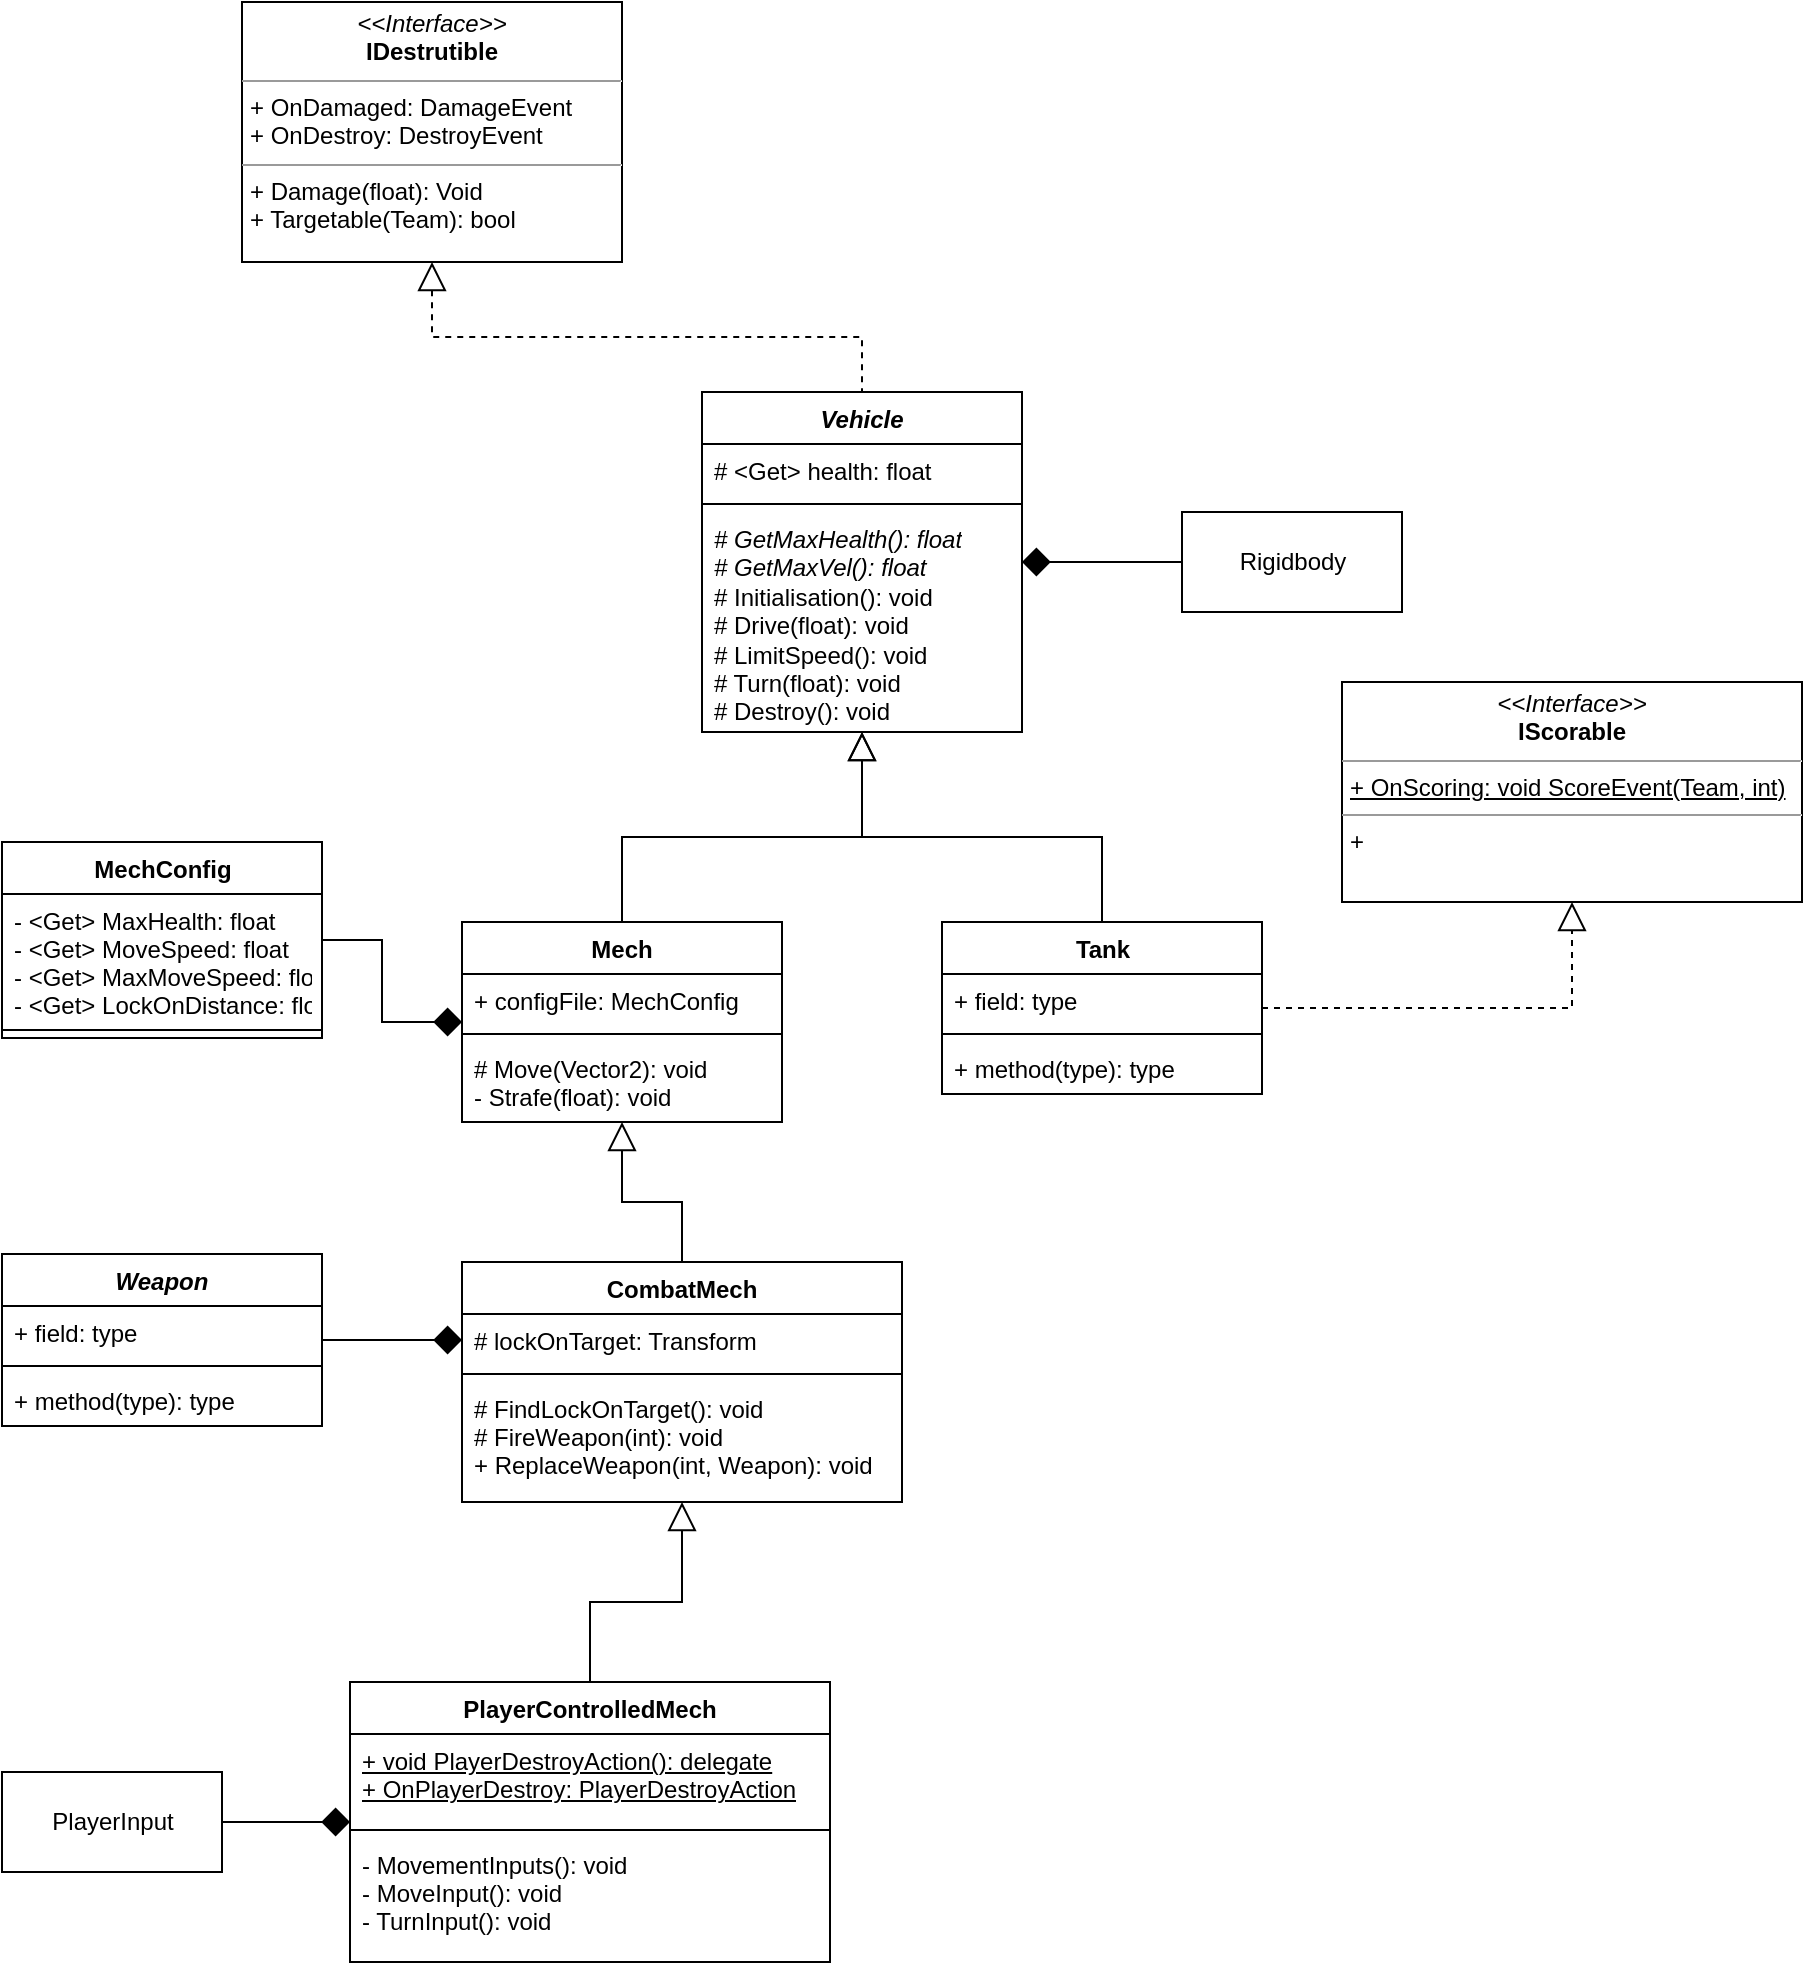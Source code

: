 <mxfile type="device" version="13.10.2" pages="2"><diagram id="-7HPnOR16BWb01fF3qtK" name="Vehicle"><mxGraphModel grid="1" dx="1038" dy="544" gridSize="10" guides="1" tooltips="1" connect="1" arrows="1" fold="1" page="0" pageScale="1" pageWidth="827" pageHeight="1169" math="0" shadow="0"><root><mxCell id="0"/><mxCell id="1" parent="0"/><mxCell id="H_HhHUgfAsrbI8HpLk13-12" parent="1" target="H_HhHUgfAsrbI8HpLk13-11" edge="1" style="edgeStyle=orthogonalEdgeStyle;rounded=0;orthogonalLoop=1;jettySize=auto;html=1;startArrow=diamond;startFill=1;startSize=12;sourcePerimeterSpacing=0;endArrow=none;endFill=0;endSize=12;" source="H_HhHUgfAsrbI8HpLk13-1"><mxGeometry as="geometry" relative="1"/></mxCell><mxCell id="H_HhHUgfAsrbI8HpLk13-14" parent="1" target="H_HhHUgfAsrbI8HpLk13-5" edge="1" style="edgeStyle=orthogonalEdgeStyle;rounded=0;orthogonalLoop=1;jettySize=auto;html=1;startArrow=block;startFill=0;startSize=12;sourcePerimeterSpacing=0;endArrow=none;endFill=0;endSize=12;" source="H_HhHUgfAsrbI8HpLk13-1"><mxGeometry as="geometry" relative="1"/></mxCell><mxCell id="H_HhHUgfAsrbI8HpLk13-1" value="Vehicle" parent="1" style="swimlane;fontStyle=3;align=center;verticalAlign=top;childLayout=stackLayout;horizontal=1;startSize=26;horizontalStack=0;resizeParent=1;resizeParentMax=0;resizeLast=0;collapsible=1;marginBottom=0;" vertex="1"><mxGeometry as="geometry" y="235" x="350" height="170" width="160"/></mxCell><mxCell id="H_HhHUgfAsrbI8HpLk13-2" value="# &lt;Get&gt; health: float" parent="H_HhHUgfAsrbI8HpLk13-1" style="text;strokeColor=none;fillColor=none;align=left;verticalAlign=top;spacingLeft=4;spacingRight=4;overflow=hidden;rotatable=0;points=[[0,0.5],[1,0.5]];portConstraint=eastwest;" vertex="1"><mxGeometry as="geometry" y="26" height="26" width="160"/></mxCell><mxCell id="H_HhHUgfAsrbI8HpLk13-3" value="" parent="H_HhHUgfAsrbI8HpLk13-1" style="line;strokeWidth=1;fillColor=none;align=left;verticalAlign=middle;spacingTop=-1;spacingLeft=3;spacingRight=3;rotatable=0;labelPosition=right;points=[];portConstraint=eastwest;" vertex="1"><mxGeometry as="geometry" y="52" height="8" width="160"/></mxCell><mxCell id="H_HhHUgfAsrbI8HpLk13-4" value="&lt;i&gt;# GetMaxHealth(): float&lt;br&gt;# GetMaxVel(): float&lt;/i&gt;&lt;br&gt;# Initialisation(): void&lt;br&gt;# Drive(float): void&lt;br&gt;# LimitSpeed(): void&lt;br&gt;# Turn(float): void&lt;br&gt;# Destroy(): void" parent="H_HhHUgfAsrbI8HpLk13-1" style="text;strokeColor=none;fillColor=none;align=left;verticalAlign=top;spacingLeft=4;spacingRight=4;overflow=hidden;rotatable=0;points=[[0,0.5],[1,0.5]];portConstraint=eastwest;html=1;" vertex="1"><mxGeometry as="geometry" y="60" height="110" width="160"/></mxCell><mxCell id="H_HhHUgfAsrbI8HpLk13-19" parent="1" target="H_HhHUgfAsrbI8HpLk13-15" edge="1" style="edgeStyle=orthogonalEdgeStyle;rounded=0;orthogonalLoop=1;jettySize=auto;html=1;startArrow=block;startFill=0;startSize=12;sourcePerimeterSpacing=0;endArrow=none;endFill=0;endSize=12;" source="H_HhHUgfAsrbI8HpLk13-5"><mxGeometry as="geometry" relative="1"/></mxCell><mxCell id="H_HhHUgfAsrbI8HpLk13-37" parent="1" target="H_HhHUgfAsrbI8HpLk13-33" edge="1" style="edgeStyle=orthogonalEdgeStyle;rounded=0;orthogonalLoop=1;jettySize=auto;html=1;startArrow=diamond;startFill=1;startSize=12;sourcePerimeterSpacing=0;endArrow=none;endFill=0;endSize=12;" source="H_HhHUgfAsrbI8HpLk13-5"><mxGeometry as="geometry" relative="1"/></mxCell><mxCell id="H_HhHUgfAsrbI8HpLk13-5" value="Mech" parent="1" style="swimlane;fontStyle=1;align=center;verticalAlign=top;childLayout=stackLayout;horizontal=1;startSize=26;horizontalStack=0;resizeParent=1;resizeParentMax=0;resizeLast=0;collapsible=1;marginBottom=0;" vertex="1"><mxGeometry as="geometry" y="500" x="230" height="100" width="160"/></mxCell><mxCell id="H_HhHUgfAsrbI8HpLk13-6" value="+ configFile: MechConfig" parent="H_HhHUgfAsrbI8HpLk13-5" style="text;strokeColor=none;fillColor=none;align=left;verticalAlign=top;spacingLeft=4;spacingRight=4;overflow=hidden;rotatable=0;points=[[0,0.5],[1,0.5]];portConstraint=eastwest;" vertex="1"><mxGeometry as="geometry" y="26" height="26" width="160"/></mxCell><mxCell id="H_HhHUgfAsrbI8HpLk13-7" value="" parent="H_HhHUgfAsrbI8HpLk13-5" style="line;strokeWidth=1;fillColor=none;align=left;verticalAlign=middle;spacingTop=-1;spacingLeft=3;spacingRight=3;rotatable=0;labelPosition=right;points=[];portConstraint=eastwest;" vertex="1"><mxGeometry as="geometry" y="52" height="8" width="160"/></mxCell><mxCell id="H_HhHUgfAsrbI8HpLk13-8" value="# Move(Vector2): void&#10;- Strafe(float): void" parent="H_HhHUgfAsrbI8HpLk13-5" style="text;strokeColor=none;fillColor=none;align=left;verticalAlign=top;spacingLeft=4;spacingRight=4;overflow=hidden;rotatable=0;points=[[0,0.5],[1,0.5]];portConstraint=eastwest;" vertex="1"><mxGeometry as="geometry" y="60" height="40" width="160"/></mxCell><mxCell id="H_HhHUgfAsrbI8HpLk13-10" parent="1" target="H_HhHUgfAsrbI8HpLk13-1" edge="1" style="edgeStyle=orthogonalEdgeStyle;rounded=0;orthogonalLoop=1;jettySize=auto;html=1;exitX=0.5;exitY=1;exitDx=0;exitDy=0;startArrow=block;startFill=0;endArrow=none;endFill=0;dashed=1;sourcePerimeterSpacing=0;startSize=12;endSize=12;" source="H_HhHUgfAsrbI8HpLk13-9"><mxGeometry as="geometry" relative="1"/></mxCell><mxCell id="H_HhHUgfAsrbI8HpLk13-9" value="&lt;p style=&quot;margin: 0px ; margin-top: 4px ; text-align: center&quot;&gt;&lt;i&gt;&amp;lt;&amp;lt;Interface&amp;gt;&amp;gt;&lt;/i&gt;&lt;br&gt;&lt;b&gt;IDestrutible&lt;/b&gt;&lt;/p&gt;&lt;hr size=&quot;1&quot;&gt;&lt;p style=&quot;margin: 0px ; margin-left: 4px&quot;&gt;+ OnDamaged: DamageEvent&lt;br&gt;+ OnDestroy: DestroyEvent&lt;/p&gt;&lt;hr size=&quot;1&quot;&gt;&lt;p style=&quot;margin: 0px ; margin-left: 4px&quot;&gt;+ Damage(float): Void&lt;/p&gt;&lt;p style=&quot;margin: 0px ; margin-left: 4px&quot;&gt;+ Targetable(Team): bool&lt;/p&gt;" parent="1" style="verticalAlign=top;align=left;overflow=fill;fontSize=12;fontFamily=Helvetica;html=1;" vertex="1"><mxGeometry as="geometry" y="40" x="120" height="130" width="190"/></mxCell><mxCell id="H_HhHUgfAsrbI8HpLk13-11" value="Rigidbody" parent="1" style="html=1;" vertex="1"><mxGeometry as="geometry" y="295" x="590" height="50" width="110"/></mxCell><mxCell id="H_HhHUgfAsrbI8HpLk13-32" parent="1" target="H_HhHUgfAsrbI8HpLk13-26" edge="1" style="edgeStyle=orthogonalEdgeStyle;rounded=0;orthogonalLoop=1;jettySize=auto;html=1;startArrow=block;startFill=0;startSize=12;sourcePerimeterSpacing=0;endArrow=none;endFill=0;endSize=12;" source="H_HhHUgfAsrbI8HpLk13-15"><mxGeometry as="geometry" relative="1"/></mxCell><mxCell id="H_HhHUgfAsrbI8HpLk13-15" value="CombatMech" parent="1" style="swimlane;fontStyle=1;align=center;verticalAlign=top;childLayout=stackLayout;horizontal=1;startSize=26;horizontalStack=0;resizeParent=1;resizeParentMax=0;resizeLast=0;collapsible=1;marginBottom=0;" vertex="1"><mxGeometry as="geometry" y="670" x="230" height="120" width="220"/></mxCell><mxCell id="H_HhHUgfAsrbI8HpLk13-16" value="# lockOnTarget: Transform" parent="H_HhHUgfAsrbI8HpLk13-15" style="text;strokeColor=none;fillColor=none;align=left;verticalAlign=top;spacingLeft=4;spacingRight=4;overflow=hidden;rotatable=0;points=[[0,0.5],[1,0.5]];portConstraint=eastwest;" vertex="1"><mxGeometry as="geometry" y="26" height="26" width="220"/></mxCell><mxCell id="H_HhHUgfAsrbI8HpLk13-17" value="" parent="H_HhHUgfAsrbI8HpLk13-15" style="line;strokeWidth=1;fillColor=none;align=left;verticalAlign=middle;spacingTop=-1;spacingLeft=3;spacingRight=3;rotatable=0;labelPosition=right;points=[];portConstraint=eastwest;" vertex="1"><mxGeometry as="geometry" y="52" height="8" width="220"/></mxCell><mxCell id="H_HhHUgfAsrbI8HpLk13-18" value="# FindLockOnTarget(): void&#10;# FireWeapon(int): void&#10;+ ReplaceWeapon(int, Weapon): void" parent="H_HhHUgfAsrbI8HpLk13-15" style="text;strokeColor=none;fillColor=none;align=left;verticalAlign=top;spacingLeft=4;spacingRight=4;overflow=hidden;rotatable=0;points=[[0,0.5],[1,0.5]];portConstraint=eastwest;" vertex="1"><mxGeometry as="geometry" y="60" height="60" width="220"/></mxCell><mxCell id="H_HhHUgfAsrbI8HpLk13-21" value="Weapon" parent="1" style="swimlane;fontStyle=3;align=center;verticalAlign=top;childLayout=stackLayout;horizontal=1;startSize=26;horizontalStack=0;resizeParent=1;resizeParentMax=0;resizeLast=0;collapsible=1;marginBottom=0;" vertex="1"><mxGeometry as="geometry" y="666" height="86" width="160"/></mxCell><mxCell id="H_HhHUgfAsrbI8HpLk13-22" value="+ field: type" parent="H_HhHUgfAsrbI8HpLk13-21" style="text;strokeColor=none;fillColor=none;align=left;verticalAlign=top;spacingLeft=4;spacingRight=4;overflow=hidden;rotatable=0;points=[[0,0.5],[1,0.5]];portConstraint=eastwest;" vertex="1"><mxGeometry as="geometry" y="26" height="26" width="160"/></mxCell><mxCell id="H_HhHUgfAsrbI8HpLk13-23" value="" parent="H_HhHUgfAsrbI8HpLk13-21" style="line;strokeWidth=1;fillColor=none;align=left;verticalAlign=middle;spacingTop=-1;spacingLeft=3;spacingRight=3;rotatable=0;labelPosition=right;points=[];portConstraint=eastwest;" vertex="1"><mxGeometry as="geometry" y="52" height="8" width="160"/></mxCell><mxCell id="H_HhHUgfAsrbI8HpLk13-24" value="+ method(type): type" parent="H_HhHUgfAsrbI8HpLk13-21" style="text;strokeColor=none;fillColor=none;align=left;verticalAlign=top;spacingLeft=4;spacingRight=4;overflow=hidden;rotatable=0;points=[[0,0.5],[1,0.5]];portConstraint=eastwest;" vertex="1"><mxGeometry as="geometry" y="60" height="26" width="160"/></mxCell><mxCell id="H_HhHUgfAsrbI8HpLk13-25" parent="1" target="H_HhHUgfAsrbI8HpLk13-21" edge="1" style="edgeStyle=orthogonalEdgeStyle;rounded=0;orthogonalLoop=1;jettySize=auto;html=1;startArrow=diamond;startFill=1;startSize=12;sourcePerimeterSpacing=0;endArrow=none;endFill=0;endSize=12;" source="H_HhHUgfAsrbI8HpLk13-16"><mxGeometry as="geometry" relative="1"/></mxCell><mxCell id="H_HhHUgfAsrbI8HpLk13-31" parent="1" target="H_HhHUgfAsrbI8HpLk13-30" edge="1" style="edgeStyle=orthogonalEdgeStyle;rounded=0;orthogonalLoop=1;jettySize=auto;html=1;startArrow=diamond;startFill=1;startSize=12;sourcePerimeterSpacing=0;endArrow=none;endFill=0;endSize=12;" source="H_HhHUgfAsrbI8HpLk13-26"><mxGeometry as="geometry" relative="1"/></mxCell><mxCell id="H_HhHUgfAsrbI8HpLk13-26" value="PlayerControlledMech" parent="1" style="swimlane;fontStyle=1;align=center;verticalAlign=top;childLayout=stackLayout;horizontal=1;startSize=26;horizontalStack=0;resizeParent=1;resizeParentMax=0;resizeLast=0;collapsible=1;marginBottom=0;" vertex="1"><mxGeometry as="geometry" y="880" x="174" height="140" width="240"/></mxCell><mxCell id="H_HhHUgfAsrbI8HpLk13-27" value="&lt;u&gt;+ void PlayerDestroyAction(): delegate&lt;br&gt;+ OnPlayerDestroy: PlayerDestroyAction&lt;/u&gt;" parent="H_HhHUgfAsrbI8HpLk13-26" style="text;strokeColor=none;fillColor=none;align=left;verticalAlign=top;spacingLeft=4;spacingRight=4;overflow=hidden;rotatable=0;points=[[0,0.5],[1,0.5]];portConstraint=eastwest;html=1;" vertex="1"><mxGeometry as="geometry" y="26" height="44" width="240"/></mxCell><mxCell id="H_HhHUgfAsrbI8HpLk13-28" value="" parent="H_HhHUgfAsrbI8HpLk13-26" style="line;strokeWidth=1;fillColor=none;align=left;verticalAlign=middle;spacingTop=-1;spacingLeft=3;spacingRight=3;rotatable=0;labelPosition=right;points=[];portConstraint=eastwest;" vertex="1"><mxGeometry as="geometry" y="70" height="8" width="240"/></mxCell><mxCell id="H_HhHUgfAsrbI8HpLk13-29" value="- MovementInputs(): void&#10;- MoveInput(): void&#10;- TurnInput(): void" parent="H_HhHUgfAsrbI8HpLk13-26" style="text;strokeColor=none;fillColor=none;align=left;verticalAlign=top;spacingLeft=4;spacingRight=4;overflow=hidden;rotatable=0;points=[[0,0.5],[1,0.5]];portConstraint=eastwest;" vertex="1"><mxGeometry as="geometry" y="78" height="62" width="240"/></mxCell><mxCell id="H_HhHUgfAsrbI8HpLk13-30" value="PlayerInput" parent="1" style="html=1;" vertex="1"><mxGeometry as="geometry" y="925" height="50" width="110"/></mxCell><mxCell id="H_HhHUgfAsrbI8HpLk13-33" value="MechConfig" parent="1" style="swimlane;fontStyle=1;align=center;verticalAlign=top;childLayout=stackLayout;horizontal=1;startSize=26;horizontalStack=0;resizeParent=1;resizeParentMax=0;resizeLast=0;collapsible=1;marginBottom=0;html=1;" vertex="1"><mxGeometry as="geometry" y="460" height="98" width="160"/></mxCell><mxCell id="H_HhHUgfAsrbI8HpLk13-34" value="- &lt;Get&gt; MaxHealth: float&#10;- &lt;Get&gt; MoveSpeed: float&#10;- &lt;Get&gt; MaxMoveSpeed: float&#10;- &lt;Get&gt; LockOnDistance: float" parent="H_HhHUgfAsrbI8HpLk13-33" style="text;strokeColor=none;fillColor=none;align=left;verticalAlign=top;spacingLeft=4;spacingRight=4;overflow=hidden;rotatable=0;points=[[0,0.5],[1,0.5]];portConstraint=eastwest;" vertex="1"><mxGeometry as="geometry" y="26" height="64" width="160"/></mxCell><mxCell id="H_HhHUgfAsrbI8HpLk13-35" value="" parent="H_HhHUgfAsrbI8HpLk13-33" style="line;strokeWidth=1;fillColor=none;align=left;verticalAlign=middle;spacingTop=-1;spacingLeft=3;spacingRight=3;rotatable=0;labelPosition=right;points=[];portConstraint=eastwest;" vertex="1"><mxGeometry as="geometry" y="90" height="8" width="160"/></mxCell><mxCell id="_CY9t4s2dS_QLHC7TRLV-1" value="&lt;p style=&quot;margin: 0px ; margin-top: 4px ; text-align: center&quot;&gt;&lt;i&gt;&amp;lt;&amp;lt;Interface&amp;gt;&amp;gt;&lt;/i&gt;&lt;br&gt;&lt;b&gt;IScorable&lt;/b&gt;&lt;/p&gt;&lt;hr size=&quot;1&quot;&gt;&lt;p style=&quot;margin: 0px ; margin-left: 4px&quot;&gt;&lt;u&gt;+ OnScoring: void ScoreEvent(Team, int)&lt;/u&gt;&lt;/p&gt;&lt;hr size=&quot;1&quot;&gt;&lt;p style=&quot;margin: 0px ; margin-left: 4px&quot;&gt;+&amp;nbsp;&lt;/p&gt;" parent="1" style="verticalAlign=top;align=left;overflow=fill;fontSize=12;fontFamily=Helvetica;html=1;" vertex="1"><mxGeometry as="geometry" y="380" x="670" height="110" width="230"/></mxCell><mxCell id="_CY9t4s2dS_QLHC7TRLV-7" parent="1" target="H_HhHUgfAsrbI8HpLk13-1" edge="1" style="edgeStyle=orthogonalEdgeStyle;rounded=0;orthogonalLoop=1;jettySize=auto;html=1;exitX=0.5;exitY=0;exitDx=0;exitDy=0;startArrow=none;startFill=0;startSize=12;sourcePerimeterSpacing=0;endArrow=block;endFill=0;endSize=12;" source="_CY9t4s2dS_QLHC7TRLV-2"><mxGeometry as="geometry" relative="1"/></mxCell><mxCell id="_CY9t4s2dS_QLHC7TRLV-9" parent="1" target="_CY9t4s2dS_QLHC7TRLV-1" edge="1" style="edgeStyle=orthogonalEdgeStyle;rounded=0;orthogonalLoop=1;jettySize=auto;html=1;startArrow=none;startFill=0;startSize=12;sourcePerimeterSpacing=0;endArrow=block;endFill=0;endSize=12;dashed=1;" source="_CY9t4s2dS_QLHC7TRLV-2"><mxGeometry as="geometry" relative="1"/></mxCell><mxCell id="_CY9t4s2dS_QLHC7TRLV-2" value="Tank" parent="1" style="swimlane;fontStyle=1;align=center;verticalAlign=top;childLayout=stackLayout;horizontal=1;startSize=26;horizontalStack=0;resizeParent=1;resizeParentMax=0;resizeLast=0;collapsible=1;marginBottom=0;html=1;" vertex="1"><mxGeometry as="geometry" y="500" x="470" height="86" width="160"/></mxCell><mxCell id="_CY9t4s2dS_QLHC7TRLV-3" value="+ field: type" parent="_CY9t4s2dS_QLHC7TRLV-2" style="text;strokeColor=none;fillColor=none;align=left;verticalAlign=top;spacingLeft=4;spacingRight=4;overflow=hidden;rotatable=0;points=[[0,0.5],[1,0.5]];portConstraint=eastwest;" vertex="1"><mxGeometry as="geometry" y="26" height="26" width="160"/></mxCell><mxCell id="_CY9t4s2dS_QLHC7TRLV-4" value="" parent="_CY9t4s2dS_QLHC7TRLV-2" style="line;strokeWidth=1;fillColor=none;align=left;verticalAlign=middle;spacingTop=-1;spacingLeft=3;spacingRight=3;rotatable=0;labelPosition=right;points=[];portConstraint=eastwest;" vertex="1"><mxGeometry as="geometry" y="52" height="8" width="160"/></mxCell><mxCell id="_CY9t4s2dS_QLHC7TRLV-5" value="+ method(type): type" parent="_CY9t4s2dS_QLHC7TRLV-2" style="text;strokeColor=none;fillColor=none;align=left;verticalAlign=top;spacingLeft=4;spacingRight=4;overflow=hidden;rotatable=0;points=[[0,0.5],[1,0.5]];portConstraint=eastwest;" vertex="1"><mxGeometry as="geometry" y="60" height="26" width="160"/></mxCell></root></mxGraphModel></diagram><diagram id="ncX-vsz4IHQwsWarPe91" name="ScoreSystem"><mxGraphModel grid="1" dx="1438" dy="544" gridSize="10" guides="1" tooltips="1" connect="1" arrows="1" fold="1" page="0" pageScale="1" pageWidth="827" pageHeight="1169" math="0" shadow="0"><root><mxCell id="01jYGHbTYhrZitWQROY1-0"/><mxCell id="01jYGHbTYhrZitWQROY1-1" parent="01jYGHbTYhrZitWQROY1-0"/><mxCell id="01jYGHbTYhrZitWQROY1-7" parent="01jYGHbTYhrZitWQROY1-1" target="01jYGHbTYhrZitWQROY1-3" edge="1" style="edgeStyle=orthogonalEdgeStyle;rounded=0;orthogonalLoop=1;jettySize=auto;html=1;startArrow=none;startFill=0;startSize=12;sourcePerimeterSpacing=0;endArrow=open;endFill=0;endSize=12;dashed=1;" source="01jYGHbTYhrZitWQROY1-2"><mxGeometry as="geometry" relative="1"/></mxCell><mxCell id="01jYGHbTYhrZitWQROY1-12" parent="01jYGHbTYhrZitWQROY1-1" target="01jYGHbTYhrZitWQROY1-8" edge="1" style="edgeStyle=orthogonalEdgeStyle;rounded=0;orthogonalLoop=1;jettySize=auto;html=1;startArrow=none;startFill=0;startSize=12;sourcePerimeterSpacing=0;endArrow=classic;endFill=1;endSize=12;" source="01jYGHbTYhrZitWQROY1-2"><mxGeometry as="geometry" relative="1"/></mxCell><mxCell id="01jYGHbTYhrZitWQROY1-2" value="&lt;p style=&quot;margin: 0px ; margin-top: 4px ; text-align: center&quot;&gt;&lt;i&gt;&amp;lt;&amp;lt;Interface&amp;gt;&amp;gt;&lt;/i&gt;&lt;br&gt;&lt;b&gt;IScorable&lt;/b&gt;&lt;/p&gt;&lt;hr size=&quot;1&quot;&gt;&lt;p style=&quot;margin: 0px ; margin-left: 4px&quot;&gt;&lt;u&gt;+ OnScoring: void ScoreEvent(Team, int)&lt;/u&gt;&lt;/p&gt;&lt;hr size=&quot;1&quot;&gt;&lt;p style=&quot;margin: 0px ; margin-left: 4px&quot;&gt;+&amp;nbsp;&lt;/p&gt;" parent="01jYGHbTYhrZitWQROY1-1" style="verticalAlign=top;align=left;overflow=fill;fontSize=12;fontFamily=Helvetica;html=1;" vertex="1"><mxGeometry as="geometry" y="230" x="60" height="110" width="230"/></mxCell><mxCell id="01jYGHbTYhrZitWQROY1-3" value="&lt;b&gt;Team&lt;/b&gt;" parent="01jYGHbTYhrZitWQROY1-1" style="swimlane;fontStyle=0;childLayout=stackLayout;horizontal=1;startSize=26;fillColor=none;horizontalStack=0;resizeParent=1;resizeParentMax=0;resizeLast=0;collapsible=1;marginBottom=0;html=1;" vertex="1"><mxGeometry as="geometry" y="70" x="150" height="80" width="140"/></mxCell><mxCell id="01jYGHbTYhrZitWQROY1-4" value="Neutral = -1&#10;Blue&#10;Red" parent="01jYGHbTYhrZitWQROY1-3" style="text;strokeColor=none;fillColor=none;align=left;verticalAlign=top;spacingLeft=4;spacingRight=4;overflow=hidden;rotatable=0;points=[[0,0.5],[1,0.5]];portConstraint=eastwest;" vertex="1"><mxGeometry as="geometry" y="26" height="54" width="140"/></mxCell><mxCell id="01jYGHbTYhrZitWQROY1-8" value="ScoreManager" parent="01jYGHbTYhrZitWQROY1-1" style="swimlane;fontStyle=1;align=center;verticalAlign=top;childLayout=stackLayout;horizontal=1;startSize=26;horizontalStack=0;resizeParent=1;resizeParentMax=0;resizeLast=0;collapsible=1;marginBottom=0;html=1;" vertex="1"><mxGeometry as="geometry" y="220" x="360" height="114" width="240"/></mxCell><mxCell id="01jYGHbTYhrZitWQROY1-9" value="+ scores: int[]&lt;br&gt;+ void ScoreChangeAction(): delegate&lt;br&gt;+ OnScoreChange: ScoreChangeAction" parent="01jYGHbTYhrZitWQROY1-8" style="text;strokeColor=none;fillColor=none;align=left;verticalAlign=top;spacingLeft=4;spacingRight=4;overflow=hidden;rotatable=0;points=[[0,0.5],[1,0.5]];portConstraint=eastwest;fontStyle=4;html=1;" vertex="1"><mxGeometry as="geometry" y="26" height="54" width="240"/></mxCell><mxCell id="01jYGHbTYhrZitWQROY1-10" value="" parent="01jYGHbTYhrZitWQROY1-8" style="line;strokeWidth=1;fillColor=none;align=left;verticalAlign=middle;spacingTop=-1;spacingLeft=3;spacingRight=3;rotatable=0;labelPosition=right;points=[];portConstraint=eastwest;" vertex="1"><mxGeometry as="geometry" y="80" height="8" width="240"/></mxCell><mxCell id="01jYGHbTYhrZitWQROY1-11" value="+ ChangeScore(Team, int): void" parent="01jYGHbTYhrZitWQROY1-8" style="text;strokeColor=none;fillColor=none;align=left;verticalAlign=top;spacingLeft=4;spacingRight=4;overflow=hidden;rotatable=0;points=[[0,0.5],[1,0.5]];portConstraint=eastwest;" vertex="1"><mxGeometry as="geometry" y="88" height="26" width="240"/></mxCell><mxCell id="01jYGHbTYhrZitWQROY1-14" parent="01jYGHbTYhrZitWQROY1-1" target="01jYGHbTYhrZitWQROY1-8" edge="1" style="edgeStyle=orthogonalEdgeStyle;rounded=0;orthogonalLoop=1;jettySize=auto;html=1;startArrow=none;startFill=0;startSize=12;sourcePerimeterSpacing=0;endArrow=none;endFill=0;endSize=12;" source="01jYGHbTYhrZitWQROY1-13"><mxGeometry as="geometry" relative="1"/></mxCell><mxCell id="01jYGHbTYhrZitWQROY1-13" value="&lt;p style=&quot;margin: 0px ; margin-top: 4px ; text-align: center&quot;&gt;&lt;i&gt;&amp;lt;&amp;lt;Interface&amp;gt;&amp;gt;&lt;/i&gt;&lt;br&gt;&lt;b&gt;IShop&lt;/b&gt;&lt;/p&gt;&lt;hr size=&quot;1&quot;&gt;&lt;p style=&quot;margin: 0px ; margin-left: 4px&quot;&gt;+&amp;nbsp;&lt;/p&gt;&lt;hr size=&quot;1&quot;&gt;&lt;p style=&quot;margin: 0px ; margin-left: 4px&quot;&gt;+ Buy(Team): bool&lt;/p&gt;" parent="01jYGHbTYhrZitWQROY1-1" style="verticalAlign=top;align=left;overflow=fill;fontSize=12;fontFamily=Helvetica;html=1;" vertex="1"><mxGeometry as="geometry" y="410" x="600" height="140" width="190"/></mxCell><mxCell id="01jYGHbTYhrZitWQROY1-15" value="&lt;p style=&quot;margin: 0px ; margin-top: 4px ; text-align: center&quot;&gt;&lt;i&gt;&amp;lt;&amp;lt;Interface&amp;gt;&amp;gt;&lt;/i&gt;&lt;br&gt;&lt;b&gt;IInteractable&lt;/b&gt;&lt;/p&gt;&lt;hr size=&quot;1&quot;&gt;&lt;p style=&quot;margin: 0px ; margin-left: 4px&quot;&gt;+&amp;nbsp;&lt;/p&gt;&lt;hr size=&quot;1&quot;&gt;&lt;p style=&quot;margin: 0px ; margin-left: 4px&quot;&gt;+ Interact(Team): void&lt;/p&gt;" parent="01jYGHbTYhrZitWQROY1-1" style="verticalAlign=top;align=left;overflow=fill;fontSize=12;fontFamily=Helvetica;html=1;" vertex="1"><mxGeometry as="geometry" y="410" x="280" height="140" width="190"/></mxCell><mxCell id="01jYGHbTYhrZitWQROY1-23" parent="01jYGHbTYhrZitWQROY1-1" target="01jYGHbTYhrZitWQROY1-13" edge="1" style="edgeStyle=orthogonalEdgeStyle;rounded=0;orthogonalLoop=1;jettySize=auto;html=1;exitX=0.5;exitY=0;exitDx=0;exitDy=0;dashed=1;startArrow=none;startFill=0;startSize=12;sourcePerimeterSpacing=0;endArrow=block;endFill=0;endSize=12;" source="01jYGHbTYhrZitWQROY1-16"><mxGeometry as="geometry" relative="1"/></mxCell><mxCell id="01jYGHbTYhrZitWQROY1-25" parent="01jYGHbTYhrZitWQROY1-1" target="01jYGHbTYhrZitWQROY1-15" edge="1" style="edgeStyle=orthogonalEdgeStyle;rounded=0;orthogonalLoop=1;jettySize=auto;html=1;exitX=0.5;exitY=0;exitDx=0;exitDy=0;entryX=0.75;entryY=1;entryDx=0;entryDy=0;dashed=1;startArrow=none;startFill=0;startSize=12;sourcePerimeterSpacing=0;endArrow=block;endFill=0;endSize=12;" source="01jYGHbTYhrZitWQROY1-16"><mxGeometry as="geometry" relative="1"/></mxCell><mxCell id="01jYGHbTYhrZitWQROY1-16" value="TankShop" parent="01jYGHbTYhrZitWQROY1-1" style="swimlane;fontStyle=1;align=center;verticalAlign=top;childLayout=stackLayout;horizontal=1;startSize=26;horizontalStack=0;resizeParent=1;resizeParentMax=0;resizeLast=0;collapsible=1;marginBottom=0;html=1;" vertex="1"><mxGeometry as="geometry" y="680" x="380" height="86" width="160"/></mxCell><mxCell id="01jYGHbTYhrZitWQROY1-17" value="+ field: type" parent="01jYGHbTYhrZitWQROY1-16" style="text;strokeColor=none;fillColor=none;align=left;verticalAlign=top;spacingLeft=4;spacingRight=4;overflow=hidden;rotatable=0;points=[[0,0.5],[1,0.5]];portConstraint=eastwest;" vertex="1"><mxGeometry as="geometry" y="26" height="26" width="160"/></mxCell><mxCell id="01jYGHbTYhrZitWQROY1-18" value="" parent="01jYGHbTYhrZitWQROY1-16" style="line;strokeWidth=1;fillColor=none;align=left;verticalAlign=middle;spacingTop=-1;spacingLeft=3;spacingRight=3;rotatable=0;labelPosition=right;points=[];portConstraint=eastwest;" vertex="1"><mxGeometry as="geometry" y="52" height="8" width="160"/></mxCell><mxCell id="01jYGHbTYhrZitWQROY1-19" value="+ method(type): type" parent="01jYGHbTYhrZitWQROY1-16" style="text;strokeColor=none;fillColor=none;align=left;verticalAlign=top;spacingLeft=4;spacingRight=4;overflow=hidden;rotatable=0;points=[[0,0.5],[1,0.5]];portConstraint=eastwest;" vertex="1"><mxGeometry as="geometry" y="60" height="26" width="160"/></mxCell><mxCell id="T9NIcbNTDxo7UU5yrH2a-0" parent="01jYGHbTYhrZitWQROY1-1" target="01jYGHbTYhrZitWQROY1-2" edge="1" style="edgeStyle=orthogonalEdgeStyle;rounded=0;orthogonalLoop=1;jettySize=auto;html=1;exitX=0.5;exitY=0;exitDx=0;exitDy=0;dashed=1;startArrow=none;startFill=0;startSize=12;sourcePerimeterSpacing=0;endArrow=block;endFill=0;endSize=12;" source="01jYGHbTYhrZitWQROY1-26"><mxGeometry as="geometry" relative="1"/></mxCell><mxCell id="T9NIcbNTDxo7UU5yrH2a-1" parent="01jYGHbTYhrZitWQROY1-1" target="01jYGHbTYhrZitWQROY1-15" edge="1" style="edgeStyle=orthogonalEdgeStyle;rounded=0;orthogonalLoop=1;jettySize=auto;html=1;exitX=0.5;exitY=0;exitDx=0;exitDy=0;entryX=0.25;entryY=1;entryDx=0;entryDy=0;dashed=1;startArrow=none;startFill=0;startSize=12;sourcePerimeterSpacing=0;endArrow=block;endFill=0;endSize=12;" source="01jYGHbTYhrZitWQROY1-26"><mxGeometry as="geometry" relative="1"/></mxCell><mxCell id="2qUf8cHex3n4lPaSf3VZ-1" parent="01jYGHbTYhrZitWQROY1-1" target="2qUf8cHex3n4lPaSf3VZ-0" edge="1" style="edgeStyle=orthogonalEdgeStyle;rounded=0;orthogonalLoop=1;jettySize=auto;html=1;exitX=0.5;exitY=0;exitDx=0;exitDy=0;entryX=0.5;entryY=1;entryDx=0;entryDy=0;dashed=1;startArrow=none;startFill=0;startSize=12;sourcePerimeterSpacing=0;endArrow=block;endFill=0;endSize=12;" source="01jYGHbTYhrZitWQROY1-26"><mxGeometry as="geometry" relative="1"/></mxCell><mxCell id="01jYGHbTYhrZitWQROY1-26" value="CapturableTurret" parent="01jYGHbTYhrZitWQROY1-1" style="swimlane;fontStyle=1;align=center;verticalAlign=top;childLayout=stackLayout;horizontal=1;startSize=26;horizontalStack=0;resizeParent=1;resizeParentMax=0;resizeLast=0;collapsible=1;marginBottom=0;html=1;" vertex="1"><mxGeometry as="geometry" y="630" x="95" height="86" width="160"/></mxCell><mxCell id="01jYGHbTYhrZitWQROY1-27" value="- team: Team" parent="01jYGHbTYhrZitWQROY1-26" style="text;strokeColor=none;fillColor=none;align=left;verticalAlign=top;spacingLeft=4;spacingRight=4;overflow=hidden;rotatable=0;points=[[0,0.5],[1,0.5]];portConstraint=eastwest;" vertex="1"><mxGeometry as="geometry" y="26" height="26" width="160"/></mxCell><mxCell id="01jYGHbTYhrZitWQROY1-28" value="" parent="01jYGHbTYhrZitWQROY1-26" style="line;strokeWidth=1;fillColor=none;align=left;verticalAlign=middle;spacingTop=-1;spacingLeft=3;spacingRight=3;rotatable=0;labelPosition=right;points=[];portConstraint=eastwest;" vertex="1"><mxGeometry as="geometry" y="52" height="8" width="160"/></mxCell><mxCell id="01jYGHbTYhrZitWQROY1-29" value="+ method(type): type" parent="01jYGHbTYhrZitWQROY1-26" style="text;strokeColor=none;fillColor=none;align=left;verticalAlign=top;spacingLeft=4;spacingRight=4;overflow=hidden;rotatable=0;points=[[0,0.5],[1,0.5]];portConstraint=eastwest;" vertex="1"><mxGeometry as="geometry" y="60" height="26" width="160"/></mxCell><mxCell id="01jYGHbTYhrZitWQROY1-39" parent="01jYGHbTYhrZitWQROY1-1" target="01jYGHbTYhrZitWQROY1-13" edge="1" style="edgeStyle=orthogonalEdgeStyle;rounded=0;orthogonalLoop=1;jettySize=auto;html=1;exitX=0.5;exitY=0;exitDx=0;exitDy=0;dashed=1;startArrow=none;startFill=0;startSize=12;sourcePerimeterSpacing=0;endArrow=block;endFill=0;endSize=12;" source="01jYGHbTYhrZitWQROY1-35"><mxGeometry as="geometry" relative="1"/></mxCell><mxCell id="01jYGHbTYhrZitWQROY1-40" parent="01jYGHbTYhrZitWQROY1-1" target="01jYGHbTYhrZitWQROY1-15" edge="1" style="edgeStyle=orthogonalEdgeStyle;rounded=0;orthogonalLoop=1;jettySize=auto;html=1;exitX=0.5;exitY=0;exitDx=0;exitDy=0;entryX=0.75;entryY=1;entryDx=0;entryDy=0;dashed=1;startArrow=none;startFill=0;startSize=12;sourcePerimeterSpacing=0;endArrow=block;endFill=0;endSize=12;" source="01jYGHbTYhrZitWQROY1-35"><mxGeometry as="geometry" relative="1"/></mxCell><mxCell id="01jYGHbTYhrZitWQROY1-35" value="OutpostShop" parent="01jYGHbTYhrZitWQROY1-1" style="swimlane;fontStyle=1;align=center;verticalAlign=top;childLayout=stackLayout;horizontal=1;startSize=26;horizontalStack=0;resizeParent=1;resizeParentMax=0;resizeLast=0;collapsible=1;marginBottom=0;html=1;" vertex="1"><mxGeometry as="geometry" y="680" x="580" height="86" width="160"/></mxCell><mxCell id="01jYGHbTYhrZitWQROY1-36" value="+ field: type" parent="01jYGHbTYhrZitWQROY1-35" style="text;strokeColor=none;fillColor=none;align=left;verticalAlign=top;spacingLeft=4;spacingRight=4;overflow=hidden;rotatable=0;points=[[0,0.5],[1,0.5]];portConstraint=eastwest;" vertex="1"><mxGeometry as="geometry" y="26" height="26" width="160"/></mxCell><mxCell id="01jYGHbTYhrZitWQROY1-37" value="" parent="01jYGHbTYhrZitWQROY1-35" style="line;strokeWidth=1;fillColor=none;align=left;verticalAlign=middle;spacingTop=-1;spacingLeft=3;spacingRight=3;rotatable=0;labelPosition=right;points=[];portConstraint=eastwest;" vertex="1"><mxGeometry as="geometry" y="52" height="8" width="160"/></mxCell><mxCell id="01jYGHbTYhrZitWQROY1-38" value="+ method(type): type" parent="01jYGHbTYhrZitWQROY1-35" style="text;strokeColor=none;fillColor=none;align=left;verticalAlign=top;spacingLeft=4;spacingRight=4;overflow=hidden;rotatable=0;points=[[0,0.5],[1,0.5]];portConstraint=eastwest;" vertex="1"><mxGeometry as="geometry" y="60" height="26" width="160"/></mxCell><mxCell id="2qUf8cHex3n4lPaSf3VZ-0" value="&lt;p style=&quot;margin: 0px ; margin-top: 4px ; text-align: center&quot;&gt;&lt;i&gt;&amp;lt;&amp;lt;Interface&amp;gt;&amp;gt;&lt;/i&gt;&lt;br&gt;&lt;b&gt;IDestrutible&lt;/b&gt;&lt;/p&gt;&lt;hr size=&quot;1&quot;&gt;&lt;p style=&quot;margin: 0px ; margin-left: 4px&quot;&gt;+ OnDamaged: DamageEvent&lt;br&gt;+ OnDestroy: DestroyEvent&lt;/p&gt;&lt;hr size=&quot;1&quot;&gt;&lt;p style=&quot;margin: 0px ; margin-left: 4px&quot;&gt;+ Damage(float): Void&lt;/p&gt;&lt;p style=&quot;margin: 0px ; margin-left: 4px&quot;&gt;+ Targetable(Team): bool&lt;/p&gt;" parent="01jYGHbTYhrZitWQROY1-1" style="verticalAlign=top;align=left;overflow=fill;fontSize=12;fontFamily=Helvetica;html=1;" vertex="1"><mxGeometry as="geometry" y="410" x="-70" height="130" width="190"/></mxCell></root></mxGraphModel></diagram></mxfile>